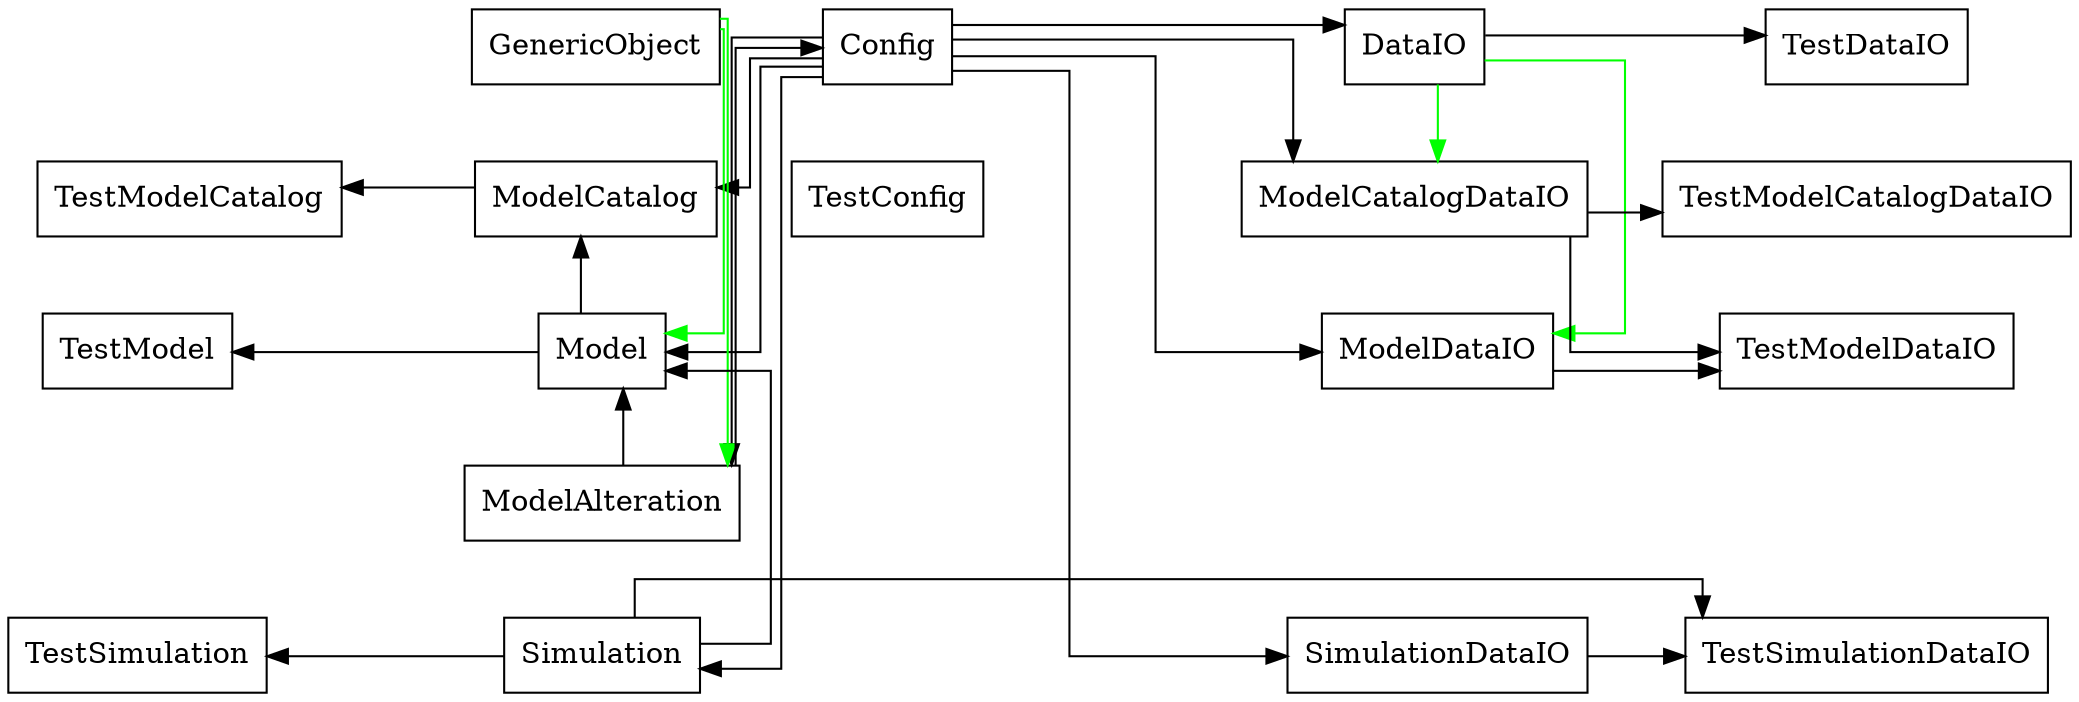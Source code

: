 digraph "classes" {
charset="utf-8"
nodesep=0.5;
rankdir="TB";
edge [ constraint=False ];
splines="ortho";
"Config"[label= "Config" , shape="record"];
"DataIO"[label= "DataIO" , shape="record"];
"GenericObject"[label= "GenericObject" , shape="record"];
"Model"[label= "Model" , shape="record"];
"ModelAlteration"[label= "ModelAlteration" , shape="record"];
"ModelCatalog"[label= "ModelCatalog" , shape="record"];
"ModelCatalogDataIO"[label= "ModelCatalogDataIO" , shape="record"];
"ModelDataIO"[label= "ModelDataIO" , shape="record"];
"Simulation"[label= "Simulation" , shape="record"];
"SimulationDataIO"[label= "SimulationDataIO" , shape="record"];
"TestConfig"[label= "TestConfig" , shape="record"];
"TestDataIO"[label= "TestDataIO" , shape="record"];
"TestModel"[label= "TestModel" , shape="record"];
"TestModelCatalog"[label= "TestModelCatalog" , shape="record"];
"TestModelCatalogDataIO"[label= "TestModelCatalogDataIO" , shape="record"];
"TestModelDataIO"[label= "TestModelDataIO" , shape="record"];
"TestSimulation"[label= "TestSimulation" , shape="record"];
"TestSimulationDataIO"[label= "TestSimulationDataIO" , shape="record"];

"_d0" [label="_d0", shape="record" style=invis];
"_d2" [label="_d2", shape="record" style=invis];
"_d1" [label="_d1", shape="record" style=invis];
"_d3" [label="_d3", shape="record" style=invis];
"_d6" [label="_d6", shape="record" style=invis];
"_d4" [label="_d4", shape="record" style=invis];
"_d5" [label="_d5", shape="record" style=invis];

{rank= tb "_d0"->"TestModelCatalog"->"TestModel"->"_d2"->"TestSimulation" [constraint=true style=invis]};
{rank= tb "GenericObject"->"ModelCatalog"->"Model"->"ModelAlteration"->"Simulation" [constraint=true style=invis]};
{rank= tb "Config"->"TestConfig"->"_d1"->"_d3"->"_d6" [constraint=true style=invis]};
{rank= tb "DataIO"->"ModelCatalogDataIO"->"ModelDataIO"->"_d4"->"SimulationDataIO" [constraint=true style=invis]};
{rank= tb "TestDataIO"->"TestModelCatalogDataIO"->"TestModelDataIO"->"_d5"->"TestSimulationDataIO" [constraint=true style=invis]};
{rank= same TestModelCatalog->ModelCatalog->TestConfig->ModelCatalogDataIO->TestModelCatalogDataIO [constraint=True style=invis]};
"ModelAlteration"->"Config";
"Config"->"DataIO";
"DataIO"->"TestDataIO";
"ModelCatalog"->"TestModelCatalog";
"Config"->"ModelCatalog";
"Model"->"ModelCatalog";
"Config"->"ModelCatalogDataIO";
"ModelCatalogDataIO"->"TestModelCatalogDataIO";
"Model"->"TestModel";
"Config"->"Model";
"ModelAlteration"->"Model";
"Simulation"->"Model";
"Config"->"ModelDataIO";
"ModelCatalogDataIO"->"TestModelDataIO";
"ModelDataIO"->"TestModelDataIO";
"Config"->"ModelAlteration";
"Simulation"->"TestSimulation";
"Config"->"Simulation";
"Config"->"SimulationDataIO";
"Simulation"->"TestSimulationDataIO";
"SimulationDataIO"->"TestSimulationDataIO";
"DataIO"->"ModelCatalogDataIO" [color="green"];
"GenericObject"->"Model" [color="green"];
"DataIO"->"ModelDataIO" [color="green"];
"GenericObject"->"ModelAlteration" [color="green"];
}